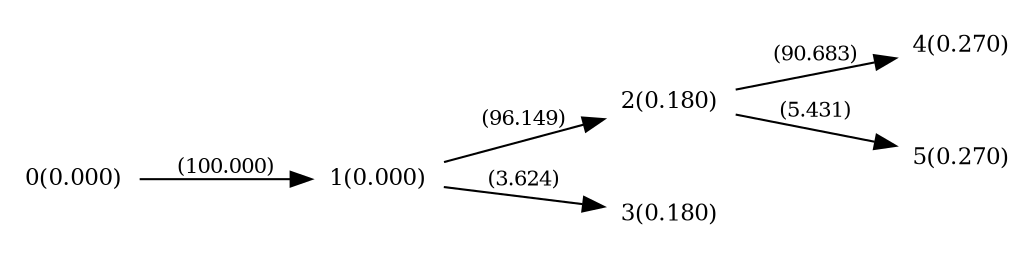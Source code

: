 digraph "graph" {

rankdir="LR";
node [shape=plaintext, fontsize=11];
edge [fontsize=10];

0 [label="0(0.000)"];
1 [label="1(0.000)"];
2 [label="2(0.180)"];
3 [label="3(0.180)"];
4 [label="4(0.270)"];
5 [label="5(0.270)"];

0->1 [label="(100.000)"];
1->2 [label="(96.149)"];
1->3 [label="(3.624)"];
2->4 [label="(90.683)"];
2->5 [label="(5.431)"];

}
